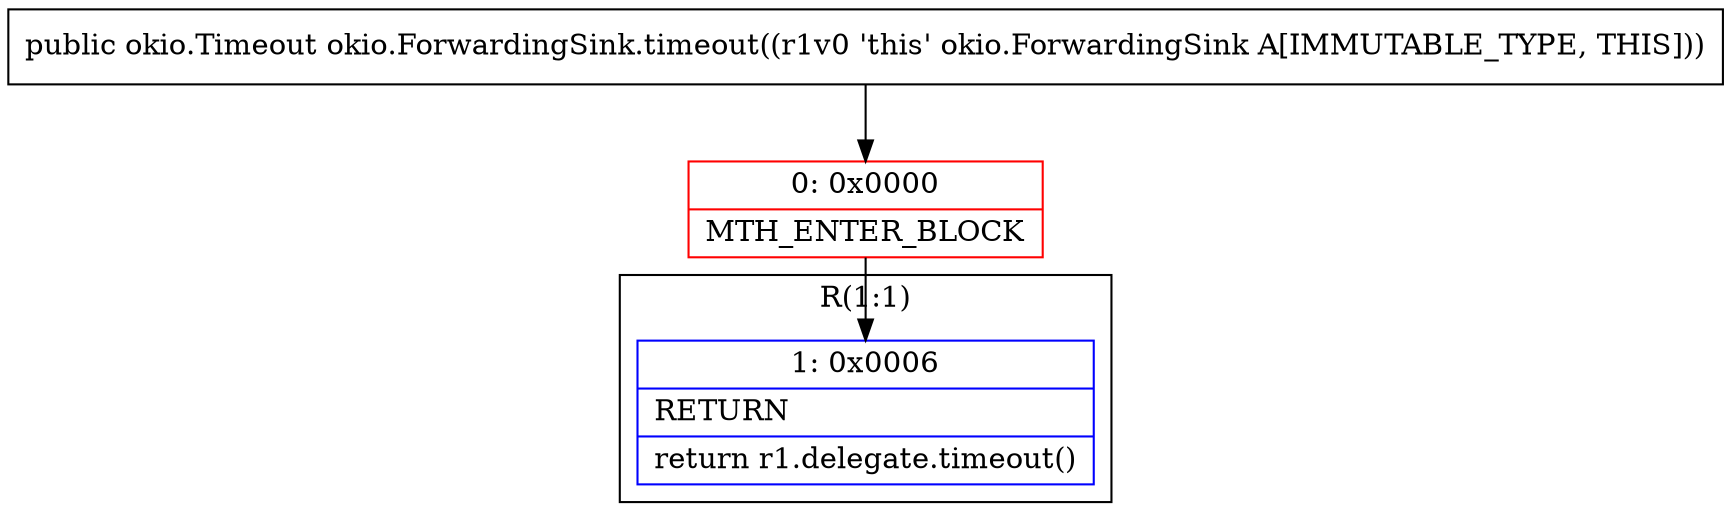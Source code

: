 digraph "CFG forokio.ForwardingSink.timeout()Lokio\/Timeout;" {
subgraph cluster_Region_379867869 {
label = "R(1:1)";
node [shape=record,color=blue];
Node_1 [shape=record,label="{1\:\ 0x0006|RETURN\l|return r1.delegate.timeout()\l}"];
}
Node_0 [shape=record,color=red,label="{0\:\ 0x0000|MTH_ENTER_BLOCK\l}"];
MethodNode[shape=record,label="{public okio.Timeout okio.ForwardingSink.timeout((r1v0 'this' okio.ForwardingSink A[IMMUTABLE_TYPE, THIS])) }"];
MethodNode -> Node_0;
Node_0 -> Node_1;
}


